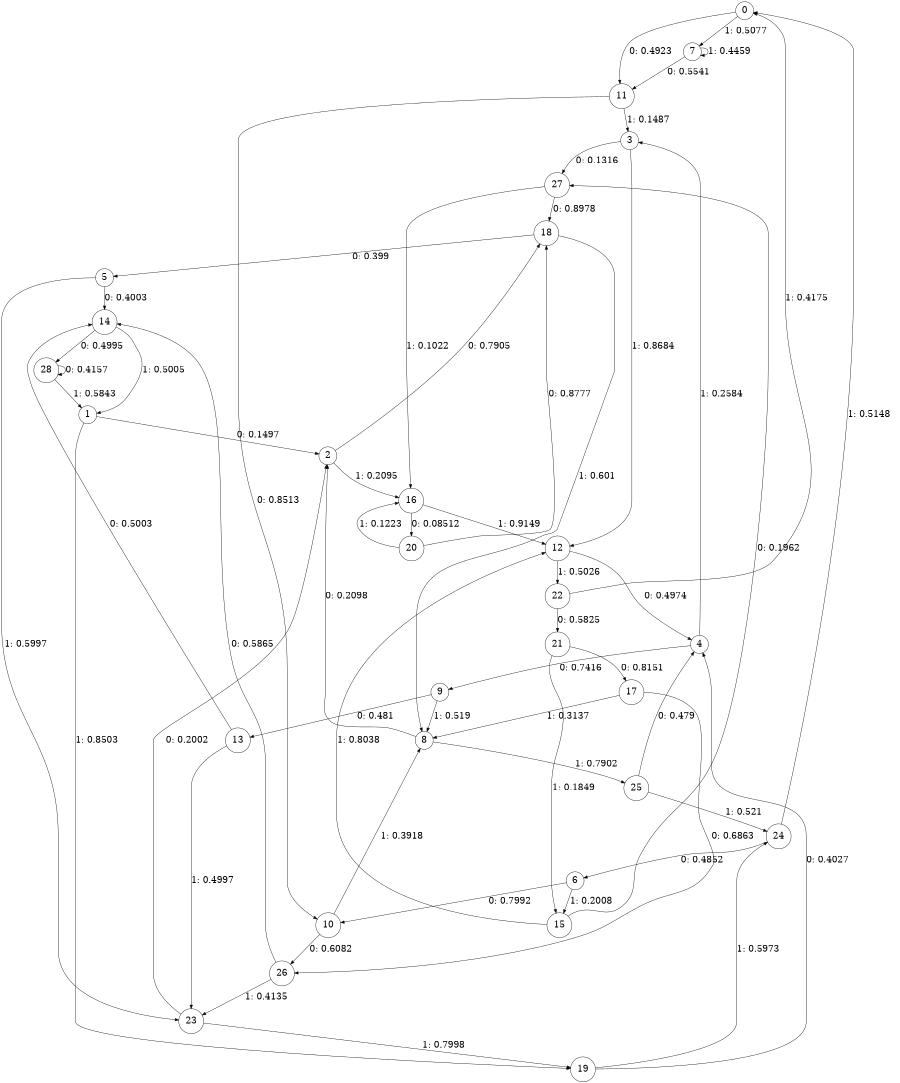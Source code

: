 digraph "ch2randomL7" {
size = "6,8.5";
ratio = "fill";
node [shape = circle];
node [fontsize = 24];
edge [fontsize = 24];
0 -> 11 [label = "0: 0.4923   "];
0 -> 7 [label = "1: 0.5077   "];
1 -> 2 [label = "0: 0.1497   "];
1 -> 19 [label = "1: 0.8503   "];
2 -> 18 [label = "0: 0.7905   "];
2 -> 16 [label = "1: 0.2095   "];
3 -> 27 [label = "0: 0.1316   "];
3 -> 12 [label = "1: 0.8684   "];
4 -> 9 [label = "0: 0.7416   "];
4 -> 3 [label = "1: 0.2584   "];
5 -> 14 [label = "0: 0.4003   "];
5 -> 23 [label = "1: 0.5997   "];
6 -> 10 [label = "0: 0.7992   "];
6 -> 15 [label = "1: 0.2008   "];
7 -> 11 [label = "0: 0.5541   "];
7 -> 7 [label = "1: 0.4459   "];
8 -> 2 [label = "0: 0.2098   "];
8 -> 25 [label = "1: 0.7902   "];
9 -> 13 [label = "0: 0.481    "];
9 -> 8 [label = "1: 0.519    "];
10 -> 26 [label = "0: 0.6082   "];
10 -> 8 [label = "1: 0.3918   "];
11 -> 10 [label = "0: 0.8513   "];
11 -> 3 [label = "1: 0.1487   "];
12 -> 4 [label = "0: 0.4974   "];
12 -> 22 [label = "1: 0.5026   "];
13 -> 14 [label = "0: 0.5003   "];
13 -> 23 [label = "1: 0.4997   "];
14 -> 28 [label = "0: 0.4995   "];
14 -> 1 [label = "1: 0.5005   "];
15 -> 27 [label = "0: 0.1962   "];
15 -> 12 [label = "1: 0.8038   "];
16 -> 20 [label = "0: 0.08512  "];
16 -> 12 [label = "1: 0.9149   "];
17 -> 26 [label = "0: 0.6863   "];
17 -> 8 [label = "1: 0.3137   "];
18 -> 5 [label = "0: 0.399    "];
18 -> 8 [label = "1: 0.601    "];
19 -> 4 [label = "0: 0.4027   "];
19 -> 24 [label = "1: 0.5973   "];
20 -> 18 [label = "0: 0.8777   "];
20 -> 16 [label = "1: 0.1223   "];
21 -> 17 [label = "0: 0.8151   "];
21 -> 15 [label = "1: 0.1849   "];
22 -> 21 [label = "0: 0.5825   "];
22 -> 0 [label = "1: 0.4175   "];
23 -> 2 [label = "0: 0.2002   "];
23 -> 19 [label = "1: 0.7998   "];
24 -> 6 [label = "0: 0.4852   "];
24 -> 0 [label = "1: 0.5148   "];
25 -> 4 [label = "0: 0.479    "];
25 -> 24 [label = "1: 0.521    "];
26 -> 14 [label = "0: 0.5865   "];
26 -> 23 [label = "1: 0.4135   "];
27 -> 18 [label = "0: 0.8978   "];
27 -> 16 [label = "1: 0.1022   "];
28 -> 28 [label = "0: 0.4157   "];
28 -> 1 [label = "1: 0.5843   "];
}